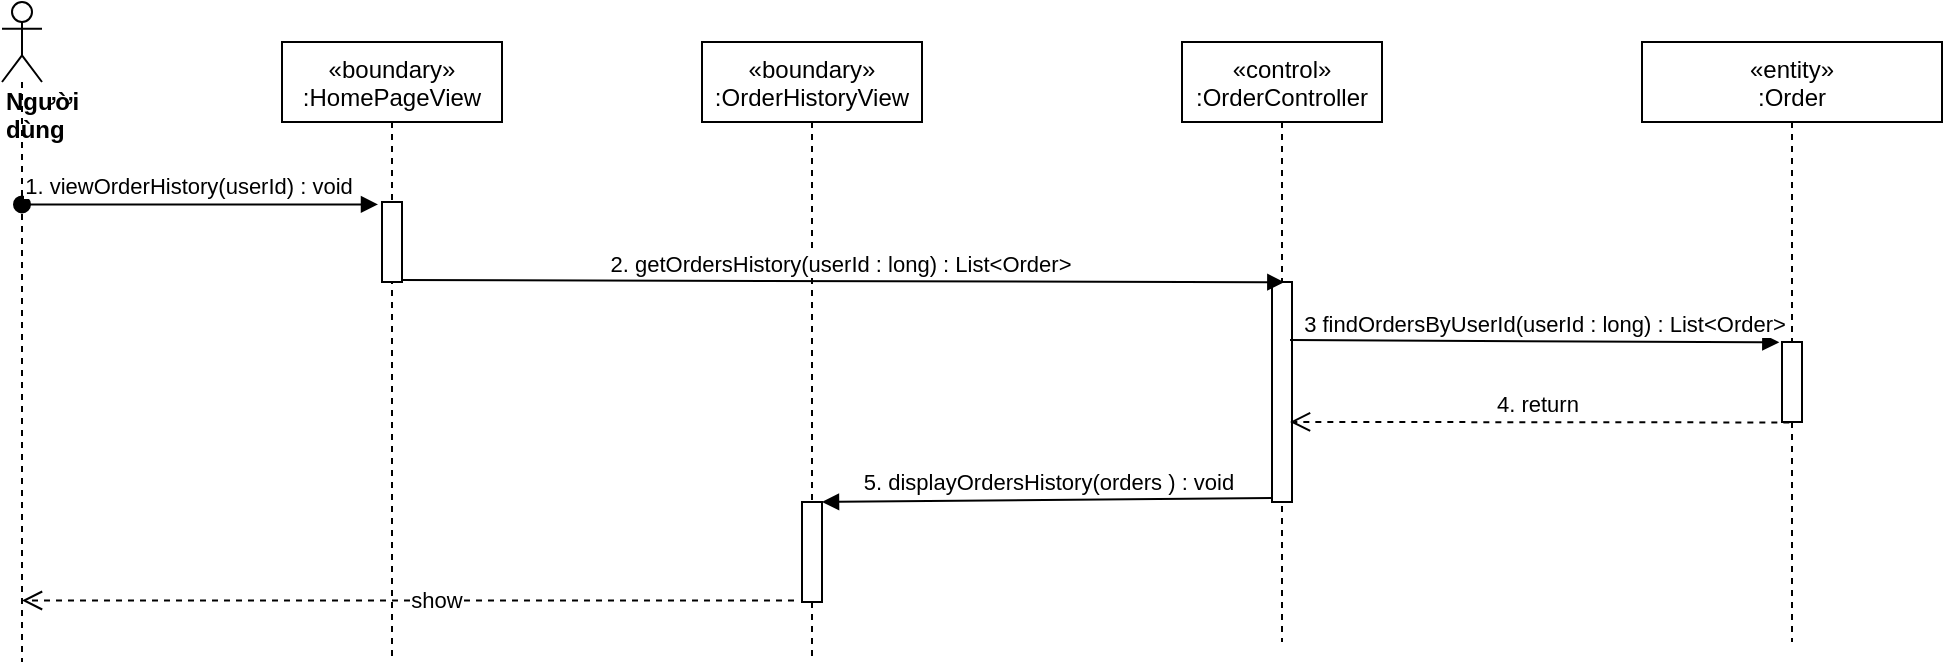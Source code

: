 <mxfile version="14.7.6" type="device"><diagram id="kgpKYQtTHZ0yAKxKKP6v" name="Page-1"><mxGraphModel dx="868" dy="425" grid="1" gridSize="10" guides="1" tooltips="1" connect="1" arrows="1" fold="1" page="1" pageScale="1" pageWidth="850" pageHeight="1100" math="0" shadow="0"><root><mxCell id="0"/><mxCell id="1" parent="0"/><mxCell id="lgBpID-rliKtOanXW2Z2-1" value="«boundary»&#10;:OrderHistoryView" style="shape=umlLifeline;perimeter=lifelinePerimeter;container=1;collapsible=0;recursiveResize=0;rounded=0;shadow=0;strokeWidth=1;" parent="1" vertex="1"><mxGeometry x="410" y="80" width="110" height="310" as="geometry"/></mxCell><mxCell id="lgBpID-rliKtOanXW2Z2-2" value="" style="points=[];perimeter=orthogonalPerimeter;rounded=0;shadow=0;strokeWidth=1;" parent="lgBpID-rliKtOanXW2Z2-1" vertex="1"><mxGeometry x="50" y="230" width="10" height="50" as="geometry"/></mxCell><mxCell id="lgBpID-rliKtOanXW2Z2-4" value="«control»&#10;:OrderController" style="shape=umlLifeline;perimeter=lifelinePerimeter;container=1;collapsible=0;recursiveResize=0;rounded=0;shadow=0;strokeWidth=1;" parent="1" vertex="1"><mxGeometry x="650" y="80" width="100" height="300" as="geometry"/></mxCell><mxCell id="lgBpID-rliKtOanXW2Z2-5" value="" style="points=[];perimeter=orthogonalPerimeter;rounded=0;shadow=0;strokeWidth=1;" parent="lgBpID-rliKtOanXW2Z2-4" vertex="1"><mxGeometry x="45" y="120" width="10" height="110" as="geometry"/></mxCell><mxCell id="lgBpID-rliKtOanXW2Z2-6" value="&lt;div&gt;&lt;b&gt;Người dùng&lt;/b&gt;&lt;/div&gt;" style="shape=umlLifeline;participant=umlActor;perimeter=lifelinePerimeter;whiteSpace=wrap;html=1;container=1;collapsible=0;recursiveResize=0;verticalAlign=top;spacingTop=36;outlineConnect=0;align=left;size=40;" parent="1" vertex="1"><mxGeometry x="60" y="60" width="20" height="330" as="geometry"/></mxCell><mxCell id="lgBpID-rliKtOanXW2Z2-7" value="1. viewOrderHistory(userId) : void" style="verticalAlign=bottom;startArrow=oval;endArrow=block;startSize=8;shadow=0;strokeWidth=1;entryX=-0.2;entryY=0.03;entryDx=0;entryDy=0;entryPerimeter=0;" parent="1" source="lgBpID-rliKtOanXW2Z2-6" target="4-mijrQCZhqdVOi6iZ6I-2" edge="1"><mxGeometry x="-0.06" relative="1" as="geometry"><mxPoint x="100" y="170" as="sourcePoint"/><mxPoint as="offset"/></mxGeometry></mxCell><mxCell id="lgBpID-rliKtOanXW2Z2-10" value="2. getOrdersHistory(userId : long) : List&amp;lt;Order&amp;gt;" style="html=1;verticalAlign=bottom;endArrow=block;entryX=0.617;entryY=0.001;entryDx=0;entryDy=0;entryPerimeter=0;exitX=0.518;exitY=0.384;exitDx=0;exitDy=0;exitPerimeter=0;" parent="1" source="4-mijrQCZhqdVOi6iZ6I-1" target="lgBpID-rliKtOanXW2Z2-5" edge="1"><mxGeometry width="80" relative="1" as="geometry"><mxPoint x="264" y="200" as="sourcePoint"/><mxPoint x="500" y="210" as="targetPoint"/></mxGeometry></mxCell><mxCell id="lgBpID-rliKtOanXW2Z2-12" value="«entity»&#10;:Order" style="shape=umlLifeline;perimeter=lifelinePerimeter;container=1;collapsible=0;recursiveResize=0;rounded=0;shadow=0;strokeWidth=1;" parent="1" vertex="1"><mxGeometry x="880" y="80" width="150" height="300" as="geometry"/></mxCell><mxCell id="lgBpID-rliKtOanXW2Z2-13" value="" style="points=[];perimeter=orthogonalPerimeter;rounded=0;shadow=0;strokeWidth=1;" parent="lgBpID-rliKtOanXW2Z2-12" vertex="1"><mxGeometry x="70" y="150" width="10" height="40" as="geometry"/></mxCell><mxCell id="lgBpID-rliKtOanXW2Z2-14" value="3 findOrdersByUserId(userId : long) : List&amp;lt;Order&amp;gt;" style="html=1;verticalAlign=bottom;endArrow=block;entryX=-0.133;entryY=0.004;entryDx=0;entryDy=0;entryPerimeter=0;exitX=0.9;exitY=0.264;exitDx=0;exitDy=0;exitPerimeter=0;" parent="1" source="lgBpID-rliKtOanXW2Z2-5" target="lgBpID-rliKtOanXW2Z2-13" edge="1"><mxGeometry x="0.041" width="80" relative="1" as="geometry"><mxPoint x="825" y="260.12" as="sourcePoint"/><mxPoint x="1000" y="190" as="targetPoint"/><mxPoint as="offset"/></mxGeometry></mxCell><mxCell id="lgBpID-rliKtOanXW2Z2-15" value="4. return&amp;nbsp;" style="html=1;verticalAlign=bottom;endArrow=open;dashed=1;endSize=8;exitX=0.367;exitY=1.006;exitDx=0;exitDy=0;exitPerimeter=0;entryX=0.9;entryY=0.636;entryDx=0;entryDy=0;entryPerimeter=0;" parent="1" source="lgBpID-rliKtOanXW2Z2-13" target="lgBpID-rliKtOanXW2Z2-5" edge="1"><mxGeometry relative="1" as="geometry"><mxPoint x="1000" y="360" as="sourcePoint"/><mxPoint x="630" y="270" as="targetPoint"/></mxGeometry></mxCell><mxCell id="d0PnJG1-nxoS6oOfSV64-2" value="" style="html=1;verticalAlign=bottom;endArrow=open;dashed=1;endSize=8;exitX=-0.4;exitY=0.985;exitDx=0;exitDy=0;exitPerimeter=0;" parent="1" source="lgBpID-rliKtOanXW2Z2-2" target="lgBpID-rliKtOanXW2Z2-6" edge="1"><mxGeometry relative="1" as="geometry"><mxPoint x="600" y="220" as="sourcePoint"/><mxPoint x="520" y="220" as="targetPoint"/></mxGeometry></mxCell><mxCell id="4-mijrQCZhqdVOi6iZ6I-4" value="show" style="edgeLabel;html=1;align=center;verticalAlign=middle;resizable=0;points=[];" vertex="1" connectable="0" parent="d0PnJG1-nxoS6oOfSV64-2"><mxGeometry x="-0.069" y="-1" relative="1" as="geometry"><mxPoint as="offset"/></mxGeometry></mxCell><mxCell id="4-mijrQCZhqdVOi6iZ6I-1" value="«boundary»&#10;:HomePageView" style="shape=umlLifeline;perimeter=lifelinePerimeter;container=1;collapsible=0;recursiveResize=0;rounded=0;shadow=0;strokeWidth=1;" vertex="1" parent="1"><mxGeometry x="200" y="80" width="110" height="310" as="geometry"/></mxCell><mxCell id="4-mijrQCZhqdVOi6iZ6I-2" value="" style="points=[];perimeter=orthogonalPerimeter;rounded=0;shadow=0;strokeWidth=1;" vertex="1" parent="4-mijrQCZhqdVOi6iZ6I-1"><mxGeometry x="50" y="80" width="10" height="40" as="geometry"/></mxCell><mxCell id="4-mijrQCZhqdVOi6iZ6I-3" value="5. displayOrdersHistory(orders ) : void" style="html=1;verticalAlign=bottom;endArrow=block;exitX=0;exitY=0.982;exitDx=0;exitDy=0;exitPerimeter=0;entryX=1;entryY=0;entryDx=0;entryDy=0;entryPerimeter=0;" edge="1" parent="1" source="lgBpID-rliKtOanXW2Z2-5" target="lgBpID-rliKtOanXW2Z2-2"><mxGeometry width="80" relative="1" as="geometry"><mxPoint x="570" y="220" as="sourcePoint"/><mxPoint x="490" y="308" as="targetPoint"/></mxGeometry></mxCell></root></mxGraphModel></diagram></mxfile>